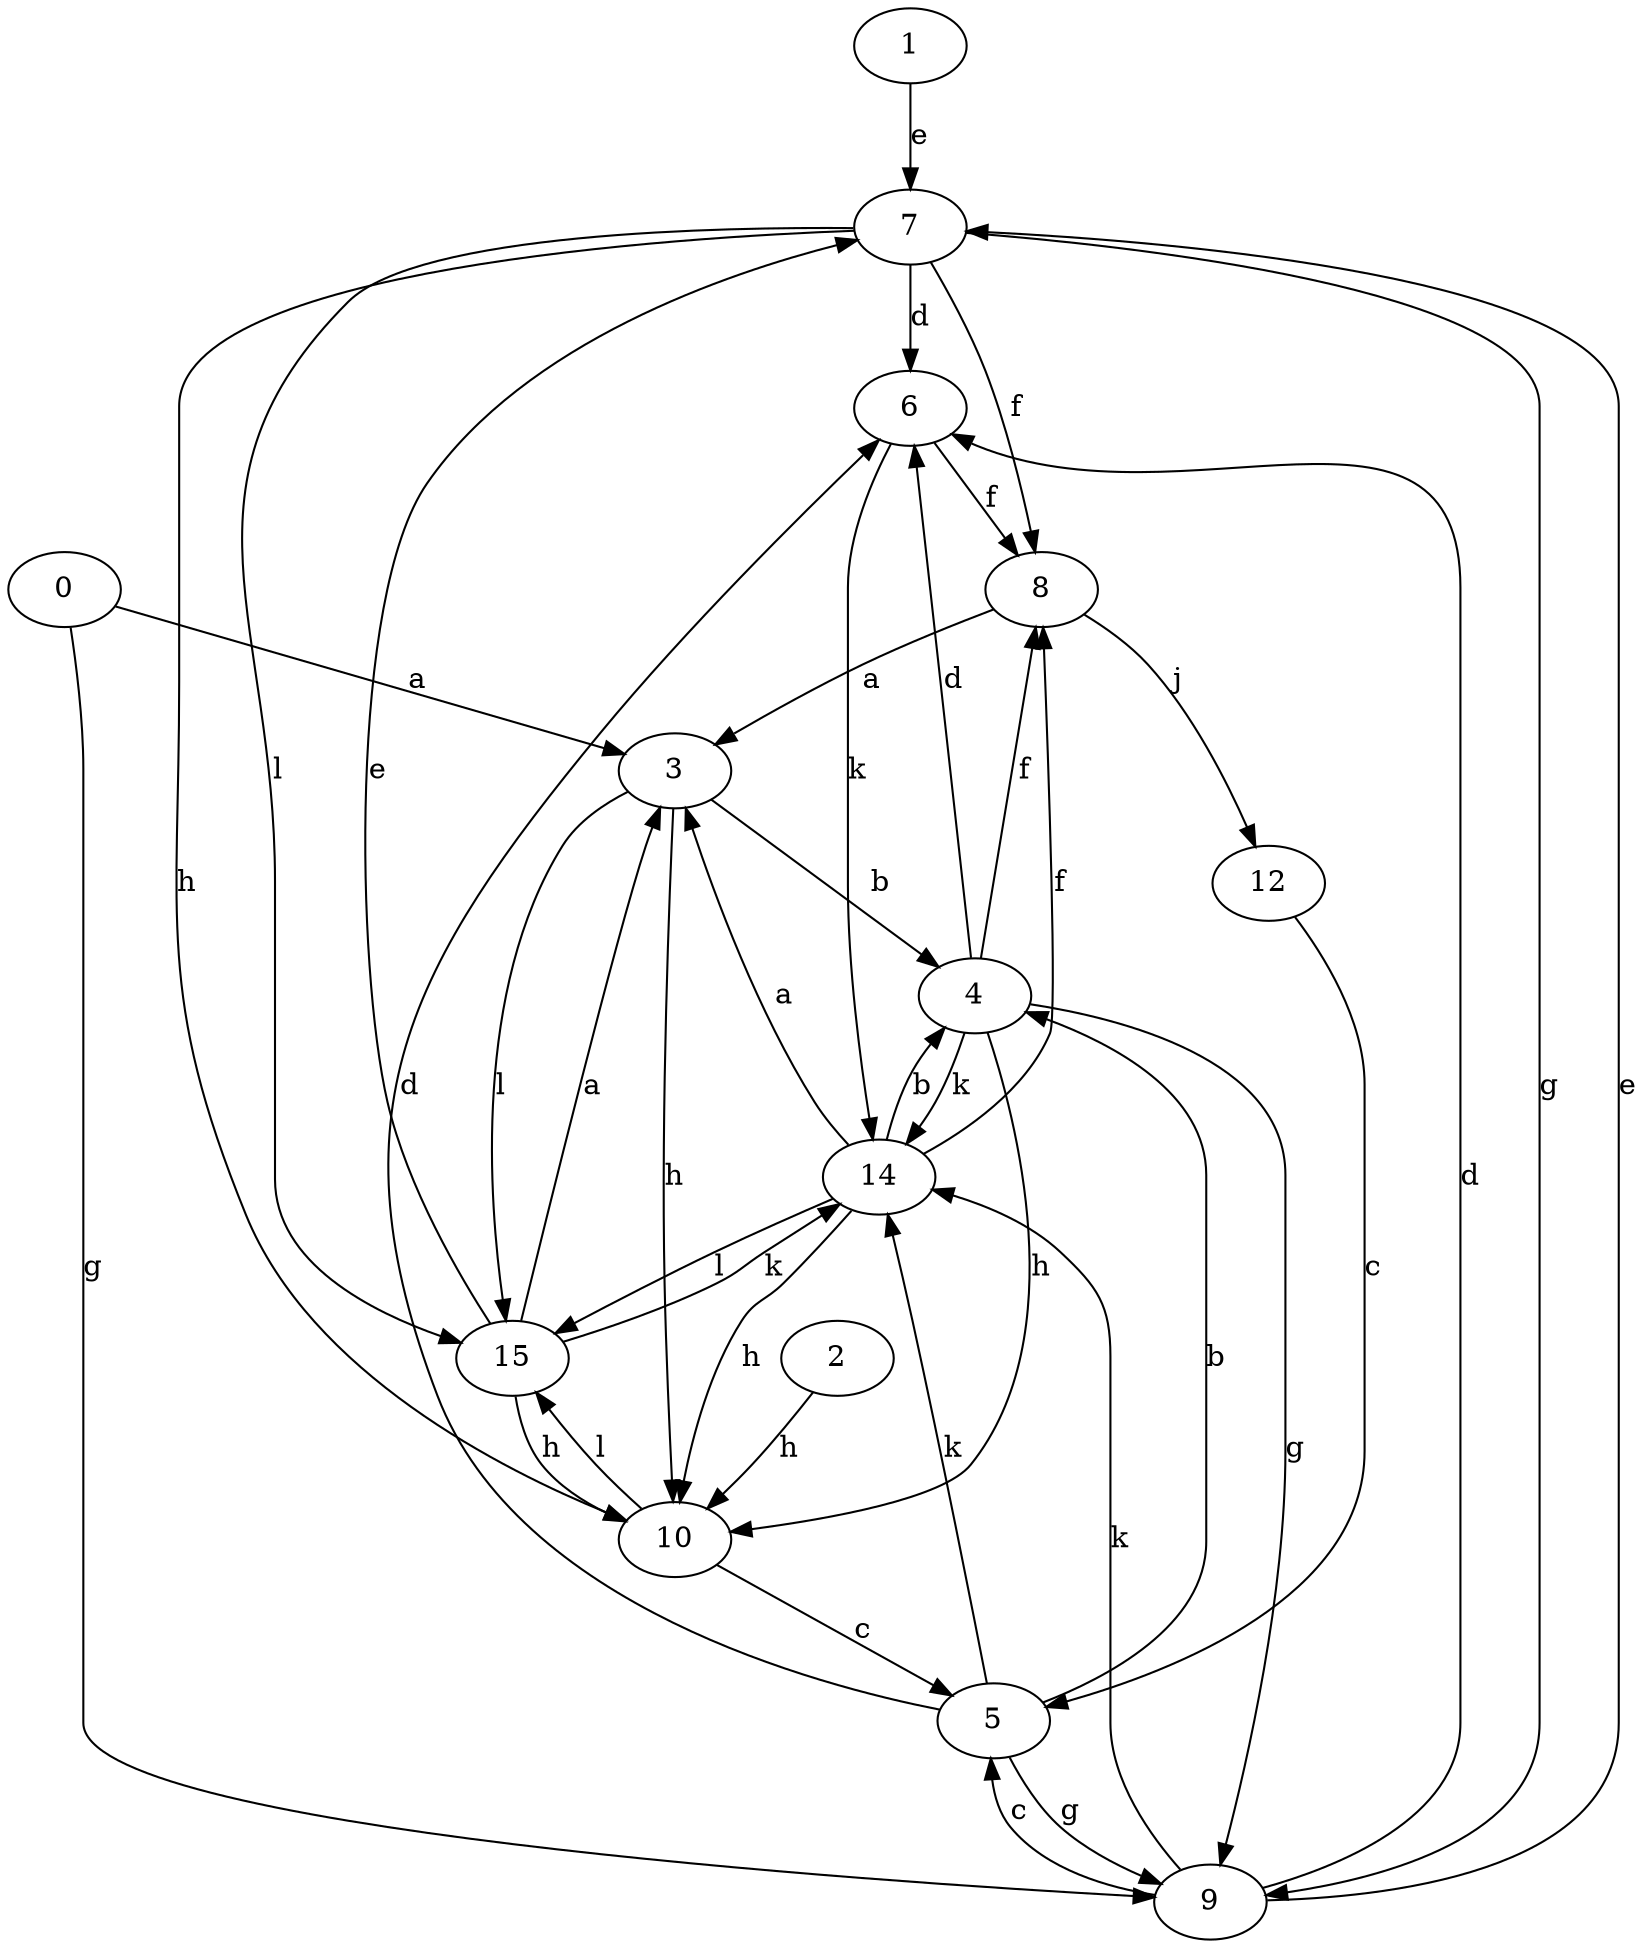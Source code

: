 strict digraph  {
1;
2;
3;
4;
5;
6;
0;
7;
8;
9;
10;
12;
14;
15;
1 -> 7  [label=e];
2 -> 10  [label=h];
3 -> 4  [label=b];
3 -> 10  [label=h];
3 -> 15  [label=l];
4 -> 6  [label=d];
4 -> 8  [label=f];
4 -> 9  [label=g];
4 -> 10  [label=h];
4 -> 14  [label=k];
5 -> 4  [label=b];
5 -> 6  [label=d];
5 -> 9  [label=g];
5 -> 14  [label=k];
6 -> 8  [label=f];
6 -> 14  [label=k];
0 -> 3  [label=a];
0 -> 9  [label=g];
7 -> 6  [label=d];
7 -> 8  [label=f];
7 -> 9  [label=g];
7 -> 10  [label=h];
7 -> 15  [label=l];
8 -> 3  [label=a];
8 -> 12  [label=j];
9 -> 5  [label=c];
9 -> 6  [label=d];
9 -> 7  [label=e];
9 -> 14  [label=k];
10 -> 5  [label=c];
10 -> 15  [label=l];
12 -> 5  [label=c];
14 -> 3  [label=a];
14 -> 4  [label=b];
14 -> 8  [label=f];
14 -> 10  [label=h];
14 -> 15  [label=l];
15 -> 3  [label=a];
15 -> 7  [label=e];
15 -> 10  [label=h];
15 -> 14  [label=k];
}
